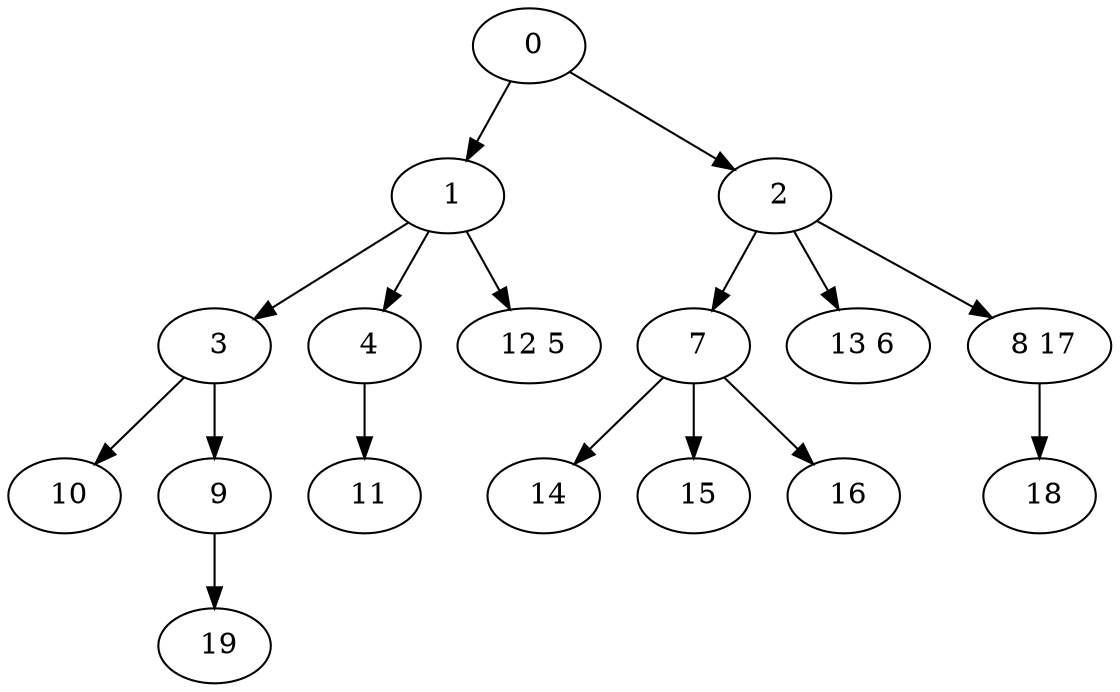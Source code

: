 digraph mytree {
" 0" -> " 1";
" 0" -> " 2";
" 1" -> " 3";
" 1" -> " 4";
" 1" -> " 12 5";
" 2" -> " 7";
" 2" -> " 13 6";
" 2" -> " 8 17";
" 3" -> " 10";
" 3" -> " 9";
" 4" -> " 11";
" 12 5";
" 7" -> " 14";
" 7" -> " 15";
" 7" -> " 16";
" 13 6";
" 10";
" 9" -> " 19";
" 19";
" 11";
" 14";
" 15";
" 16";
" 8 17" -> " 18";
" 18";
}
